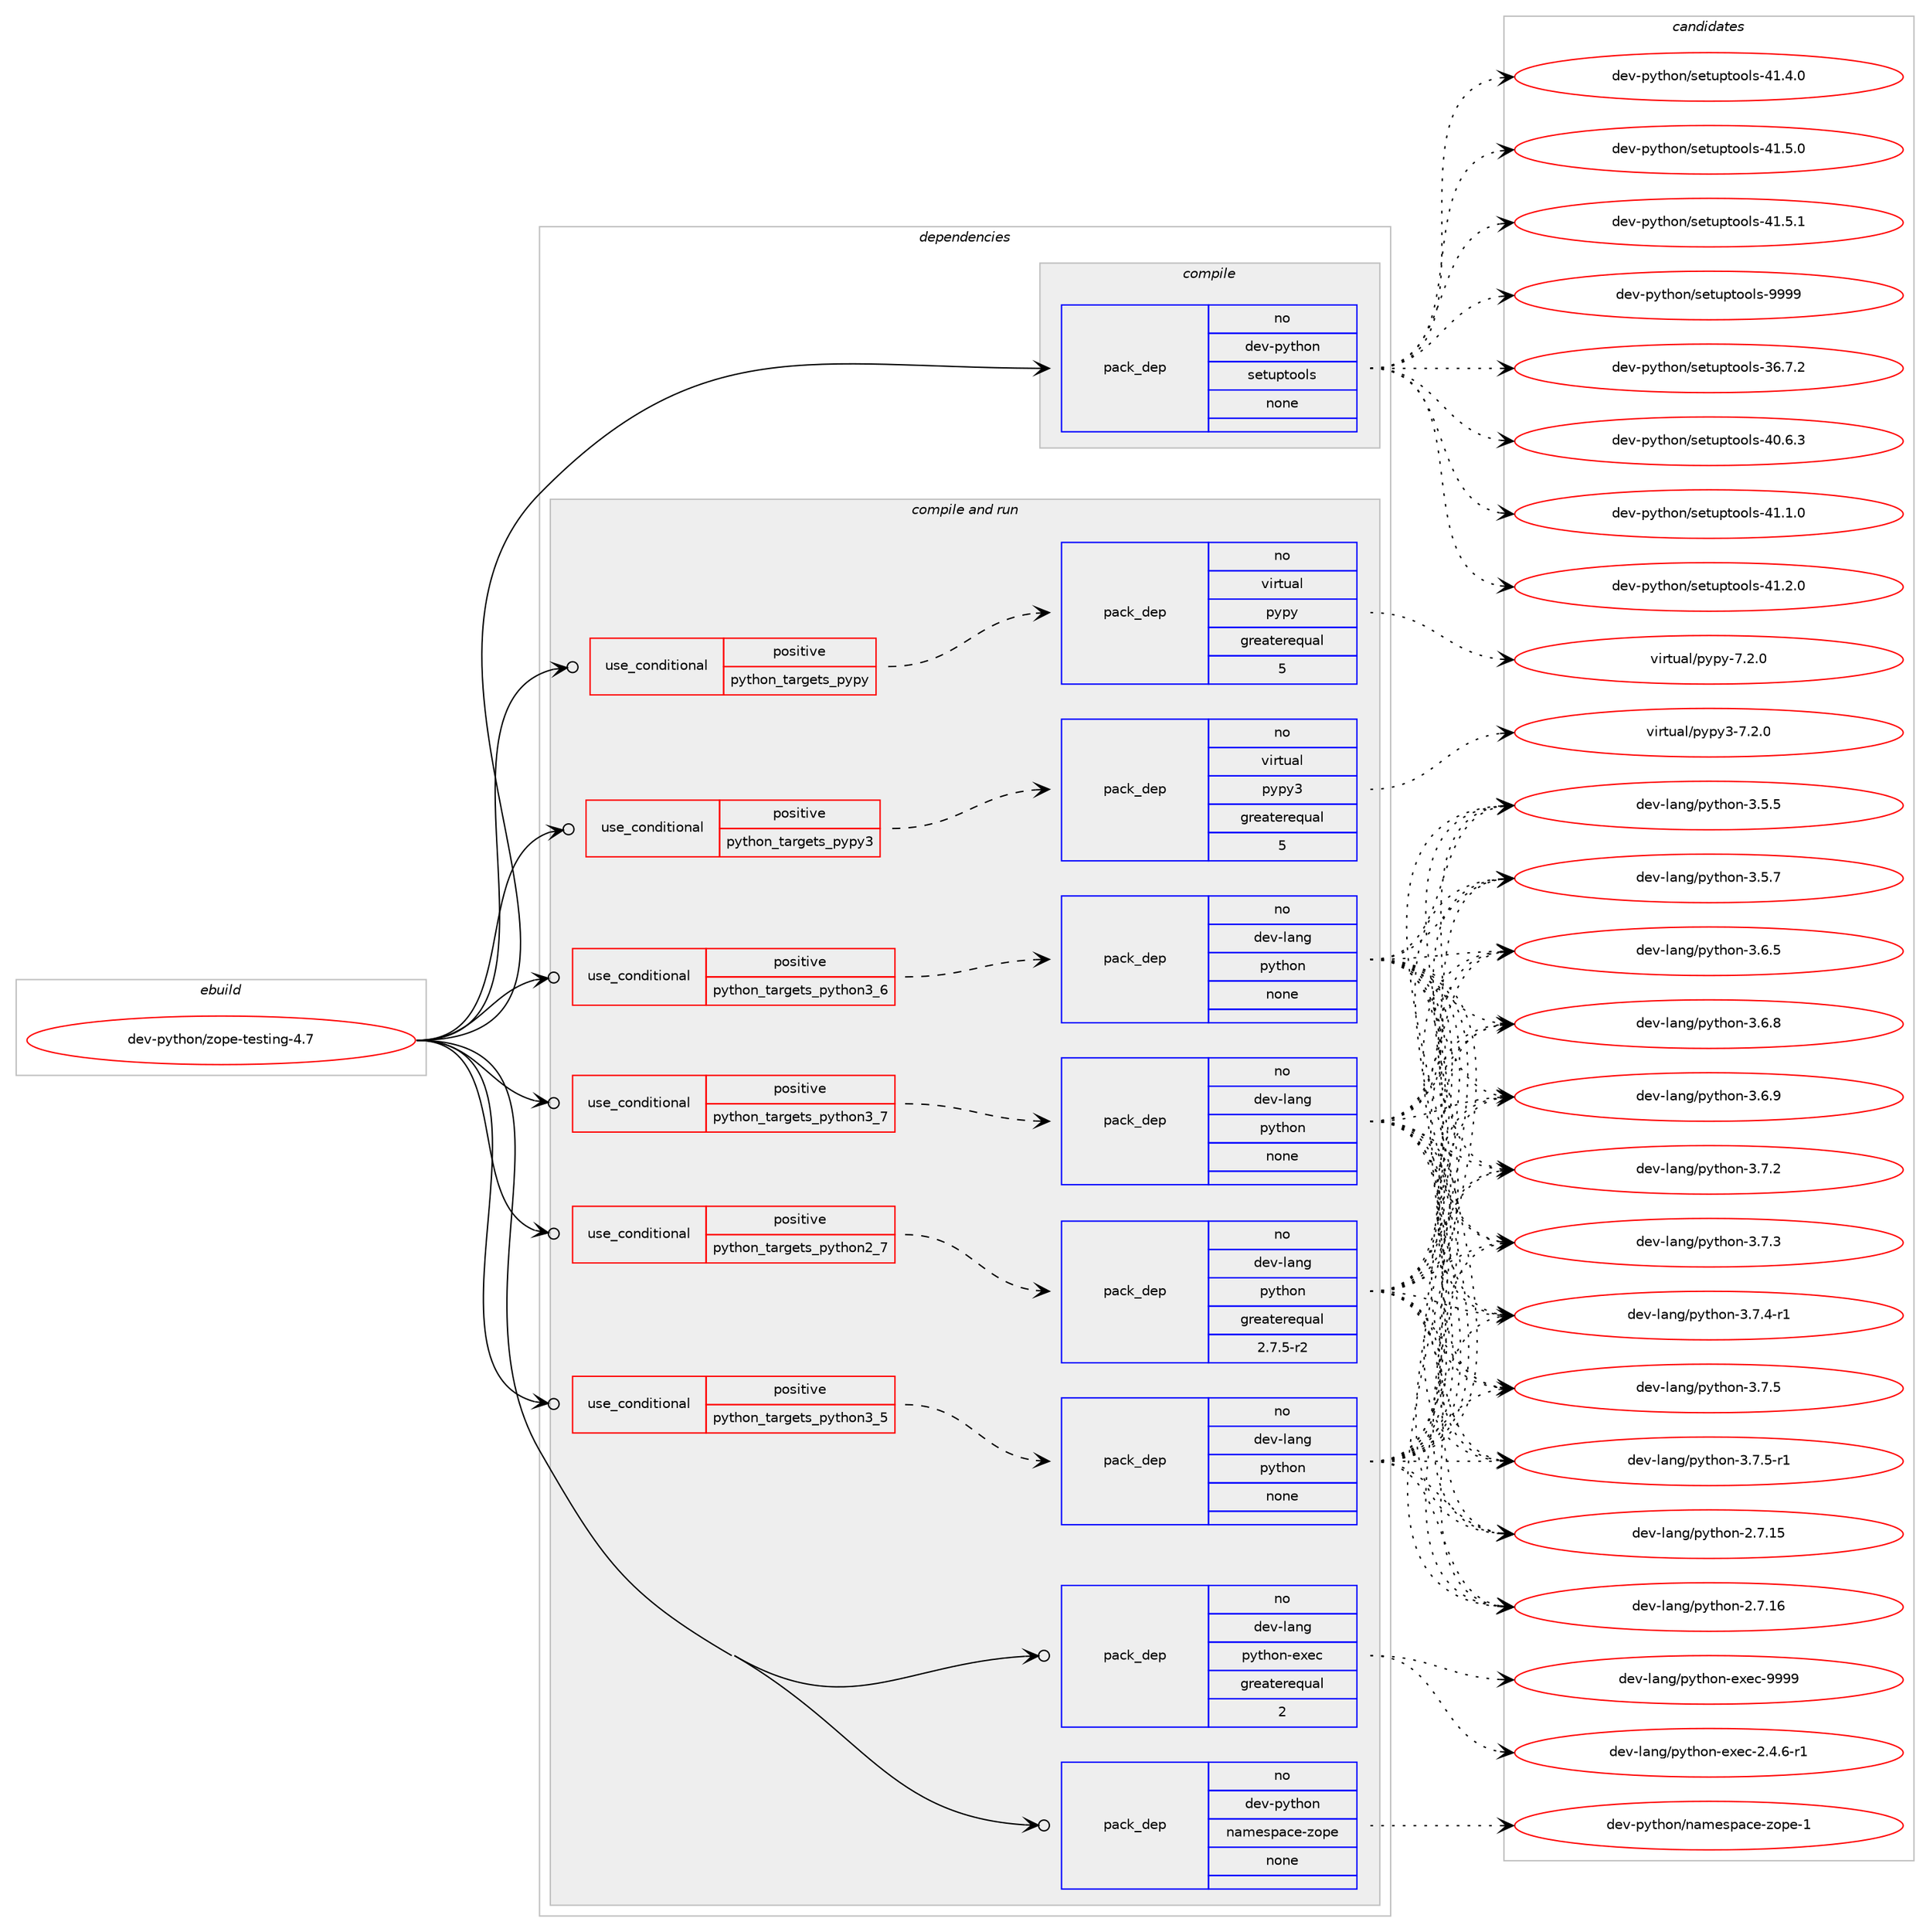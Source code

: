 digraph prolog {

# *************
# Graph options
# *************

newrank=true;
concentrate=true;
compound=true;
graph [rankdir=LR,fontname=Helvetica,fontsize=10,ranksep=1.5];#, ranksep=2.5, nodesep=0.2];
edge  [arrowhead=vee];
node  [fontname=Helvetica,fontsize=10];

# **********
# The ebuild
# **********

subgraph cluster_leftcol {
color=gray;
rank=same;
label=<<i>ebuild</i>>;
id [label="dev-python/zope-testing-4.7", color=red, width=4, href="../dev-python/zope-testing-4.7.svg"];
}

# ****************
# The dependencies
# ****************

subgraph cluster_midcol {
color=gray;
label=<<i>dependencies</i>>;
subgraph cluster_compile {
fillcolor="#eeeeee";
style=filled;
label=<<i>compile</i>>;
subgraph pack481555 {
dependency645417 [label=<<TABLE BORDER="0" CELLBORDER="1" CELLSPACING="0" CELLPADDING="4" WIDTH="220"><TR><TD ROWSPAN="6" CELLPADDING="30">pack_dep</TD></TR><TR><TD WIDTH="110">no</TD></TR><TR><TD>dev-python</TD></TR><TR><TD>setuptools</TD></TR><TR><TD>none</TD></TR><TR><TD></TD></TR></TABLE>>, shape=none, color=blue];
}
id:e -> dependency645417:w [weight=20,style="solid",arrowhead="vee"];
}
subgraph cluster_compileandrun {
fillcolor="#eeeeee";
style=filled;
label=<<i>compile and run</i>>;
subgraph cond151973 {
dependency645418 [label=<<TABLE BORDER="0" CELLBORDER="1" CELLSPACING="0" CELLPADDING="4"><TR><TD ROWSPAN="3" CELLPADDING="10">use_conditional</TD></TR><TR><TD>positive</TD></TR><TR><TD>python_targets_pypy</TD></TR></TABLE>>, shape=none, color=red];
subgraph pack481556 {
dependency645419 [label=<<TABLE BORDER="0" CELLBORDER="1" CELLSPACING="0" CELLPADDING="4" WIDTH="220"><TR><TD ROWSPAN="6" CELLPADDING="30">pack_dep</TD></TR><TR><TD WIDTH="110">no</TD></TR><TR><TD>virtual</TD></TR><TR><TD>pypy</TD></TR><TR><TD>greaterequal</TD></TR><TR><TD>5</TD></TR></TABLE>>, shape=none, color=blue];
}
dependency645418:e -> dependency645419:w [weight=20,style="dashed",arrowhead="vee"];
}
id:e -> dependency645418:w [weight=20,style="solid",arrowhead="odotvee"];
subgraph cond151974 {
dependency645420 [label=<<TABLE BORDER="0" CELLBORDER="1" CELLSPACING="0" CELLPADDING="4"><TR><TD ROWSPAN="3" CELLPADDING="10">use_conditional</TD></TR><TR><TD>positive</TD></TR><TR><TD>python_targets_pypy3</TD></TR></TABLE>>, shape=none, color=red];
subgraph pack481557 {
dependency645421 [label=<<TABLE BORDER="0" CELLBORDER="1" CELLSPACING="0" CELLPADDING="4" WIDTH="220"><TR><TD ROWSPAN="6" CELLPADDING="30">pack_dep</TD></TR><TR><TD WIDTH="110">no</TD></TR><TR><TD>virtual</TD></TR><TR><TD>pypy3</TD></TR><TR><TD>greaterequal</TD></TR><TR><TD>5</TD></TR></TABLE>>, shape=none, color=blue];
}
dependency645420:e -> dependency645421:w [weight=20,style="dashed",arrowhead="vee"];
}
id:e -> dependency645420:w [weight=20,style="solid",arrowhead="odotvee"];
subgraph cond151975 {
dependency645422 [label=<<TABLE BORDER="0" CELLBORDER="1" CELLSPACING="0" CELLPADDING="4"><TR><TD ROWSPAN="3" CELLPADDING="10">use_conditional</TD></TR><TR><TD>positive</TD></TR><TR><TD>python_targets_python2_7</TD></TR></TABLE>>, shape=none, color=red];
subgraph pack481558 {
dependency645423 [label=<<TABLE BORDER="0" CELLBORDER="1" CELLSPACING="0" CELLPADDING="4" WIDTH="220"><TR><TD ROWSPAN="6" CELLPADDING="30">pack_dep</TD></TR><TR><TD WIDTH="110">no</TD></TR><TR><TD>dev-lang</TD></TR><TR><TD>python</TD></TR><TR><TD>greaterequal</TD></TR><TR><TD>2.7.5-r2</TD></TR></TABLE>>, shape=none, color=blue];
}
dependency645422:e -> dependency645423:w [weight=20,style="dashed",arrowhead="vee"];
}
id:e -> dependency645422:w [weight=20,style="solid",arrowhead="odotvee"];
subgraph cond151976 {
dependency645424 [label=<<TABLE BORDER="0" CELLBORDER="1" CELLSPACING="0" CELLPADDING="4"><TR><TD ROWSPAN="3" CELLPADDING="10">use_conditional</TD></TR><TR><TD>positive</TD></TR><TR><TD>python_targets_python3_5</TD></TR></TABLE>>, shape=none, color=red];
subgraph pack481559 {
dependency645425 [label=<<TABLE BORDER="0" CELLBORDER="1" CELLSPACING="0" CELLPADDING="4" WIDTH="220"><TR><TD ROWSPAN="6" CELLPADDING="30">pack_dep</TD></TR><TR><TD WIDTH="110">no</TD></TR><TR><TD>dev-lang</TD></TR><TR><TD>python</TD></TR><TR><TD>none</TD></TR><TR><TD></TD></TR></TABLE>>, shape=none, color=blue];
}
dependency645424:e -> dependency645425:w [weight=20,style="dashed",arrowhead="vee"];
}
id:e -> dependency645424:w [weight=20,style="solid",arrowhead="odotvee"];
subgraph cond151977 {
dependency645426 [label=<<TABLE BORDER="0" CELLBORDER="1" CELLSPACING="0" CELLPADDING="4"><TR><TD ROWSPAN="3" CELLPADDING="10">use_conditional</TD></TR><TR><TD>positive</TD></TR><TR><TD>python_targets_python3_6</TD></TR></TABLE>>, shape=none, color=red];
subgraph pack481560 {
dependency645427 [label=<<TABLE BORDER="0" CELLBORDER="1" CELLSPACING="0" CELLPADDING="4" WIDTH="220"><TR><TD ROWSPAN="6" CELLPADDING="30">pack_dep</TD></TR><TR><TD WIDTH="110">no</TD></TR><TR><TD>dev-lang</TD></TR><TR><TD>python</TD></TR><TR><TD>none</TD></TR><TR><TD></TD></TR></TABLE>>, shape=none, color=blue];
}
dependency645426:e -> dependency645427:w [weight=20,style="dashed",arrowhead="vee"];
}
id:e -> dependency645426:w [weight=20,style="solid",arrowhead="odotvee"];
subgraph cond151978 {
dependency645428 [label=<<TABLE BORDER="0" CELLBORDER="1" CELLSPACING="0" CELLPADDING="4"><TR><TD ROWSPAN="3" CELLPADDING="10">use_conditional</TD></TR><TR><TD>positive</TD></TR><TR><TD>python_targets_python3_7</TD></TR></TABLE>>, shape=none, color=red];
subgraph pack481561 {
dependency645429 [label=<<TABLE BORDER="0" CELLBORDER="1" CELLSPACING="0" CELLPADDING="4" WIDTH="220"><TR><TD ROWSPAN="6" CELLPADDING="30">pack_dep</TD></TR><TR><TD WIDTH="110">no</TD></TR><TR><TD>dev-lang</TD></TR><TR><TD>python</TD></TR><TR><TD>none</TD></TR><TR><TD></TD></TR></TABLE>>, shape=none, color=blue];
}
dependency645428:e -> dependency645429:w [weight=20,style="dashed",arrowhead="vee"];
}
id:e -> dependency645428:w [weight=20,style="solid",arrowhead="odotvee"];
subgraph pack481562 {
dependency645430 [label=<<TABLE BORDER="0" CELLBORDER="1" CELLSPACING="0" CELLPADDING="4" WIDTH="220"><TR><TD ROWSPAN="6" CELLPADDING="30">pack_dep</TD></TR><TR><TD WIDTH="110">no</TD></TR><TR><TD>dev-lang</TD></TR><TR><TD>python-exec</TD></TR><TR><TD>greaterequal</TD></TR><TR><TD>2</TD></TR></TABLE>>, shape=none, color=blue];
}
id:e -> dependency645430:w [weight=20,style="solid",arrowhead="odotvee"];
subgraph pack481563 {
dependency645431 [label=<<TABLE BORDER="0" CELLBORDER="1" CELLSPACING="0" CELLPADDING="4" WIDTH="220"><TR><TD ROWSPAN="6" CELLPADDING="30">pack_dep</TD></TR><TR><TD WIDTH="110">no</TD></TR><TR><TD>dev-python</TD></TR><TR><TD>namespace-zope</TD></TR><TR><TD>none</TD></TR><TR><TD></TD></TR></TABLE>>, shape=none, color=blue];
}
id:e -> dependency645431:w [weight=20,style="solid",arrowhead="odotvee"];
}
subgraph cluster_run {
fillcolor="#eeeeee";
style=filled;
label=<<i>run</i>>;
}
}

# **************
# The candidates
# **************

subgraph cluster_choices {
rank=same;
color=gray;
label=<<i>candidates</i>>;

subgraph choice481555 {
color=black;
nodesep=1;
choice100101118451121211161041111104711510111611711211611111110811545515446554650 [label="dev-python/setuptools-36.7.2", color=red, width=4,href="../dev-python/setuptools-36.7.2.svg"];
choice100101118451121211161041111104711510111611711211611111110811545524846544651 [label="dev-python/setuptools-40.6.3", color=red, width=4,href="../dev-python/setuptools-40.6.3.svg"];
choice100101118451121211161041111104711510111611711211611111110811545524946494648 [label="dev-python/setuptools-41.1.0", color=red, width=4,href="../dev-python/setuptools-41.1.0.svg"];
choice100101118451121211161041111104711510111611711211611111110811545524946504648 [label="dev-python/setuptools-41.2.0", color=red, width=4,href="../dev-python/setuptools-41.2.0.svg"];
choice100101118451121211161041111104711510111611711211611111110811545524946524648 [label="dev-python/setuptools-41.4.0", color=red, width=4,href="../dev-python/setuptools-41.4.0.svg"];
choice100101118451121211161041111104711510111611711211611111110811545524946534648 [label="dev-python/setuptools-41.5.0", color=red, width=4,href="../dev-python/setuptools-41.5.0.svg"];
choice100101118451121211161041111104711510111611711211611111110811545524946534649 [label="dev-python/setuptools-41.5.1", color=red, width=4,href="../dev-python/setuptools-41.5.1.svg"];
choice10010111845112121116104111110471151011161171121161111111081154557575757 [label="dev-python/setuptools-9999", color=red, width=4,href="../dev-python/setuptools-9999.svg"];
dependency645417:e -> choice100101118451121211161041111104711510111611711211611111110811545515446554650:w [style=dotted,weight="100"];
dependency645417:e -> choice100101118451121211161041111104711510111611711211611111110811545524846544651:w [style=dotted,weight="100"];
dependency645417:e -> choice100101118451121211161041111104711510111611711211611111110811545524946494648:w [style=dotted,weight="100"];
dependency645417:e -> choice100101118451121211161041111104711510111611711211611111110811545524946504648:w [style=dotted,weight="100"];
dependency645417:e -> choice100101118451121211161041111104711510111611711211611111110811545524946524648:w [style=dotted,weight="100"];
dependency645417:e -> choice100101118451121211161041111104711510111611711211611111110811545524946534648:w [style=dotted,weight="100"];
dependency645417:e -> choice100101118451121211161041111104711510111611711211611111110811545524946534649:w [style=dotted,weight="100"];
dependency645417:e -> choice10010111845112121116104111110471151011161171121161111111081154557575757:w [style=dotted,weight="100"];
}
subgraph choice481556 {
color=black;
nodesep=1;
choice1181051141161179710847112121112121455546504648 [label="virtual/pypy-7.2.0", color=red, width=4,href="../virtual/pypy-7.2.0.svg"];
dependency645419:e -> choice1181051141161179710847112121112121455546504648:w [style=dotted,weight="100"];
}
subgraph choice481557 {
color=black;
nodesep=1;
choice118105114116117971084711212111212151455546504648 [label="virtual/pypy3-7.2.0", color=red, width=4,href="../virtual/pypy3-7.2.0.svg"];
dependency645421:e -> choice118105114116117971084711212111212151455546504648:w [style=dotted,weight="100"];
}
subgraph choice481558 {
color=black;
nodesep=1;
choice10010111845108971101034711212111610411111045504655464953 [label="dev-lang/python-2.7.15", color=red, width=4,href="../dev-lang/python-2.7.15.svg"];
choice10010111845108971101034711212111610411111045504655464954 [label="dev-lang/python-2.7.16", color=red, width=4,href="../dev-lang/python-2.7.16.svg"];
choice100101118451089711010347112121116104111110455146534653 [label="dev-lang/python-3.5.5", color=red, width=4,href="../dev-lang/python-3.5.5.svg"];
choice100101118451089711010347112121116104111110455146534655 [label="dev-lang/python-3.5.7", color=red, width=4,href="../dev-lang/python-3.5.7.svg"];
choice100101118451089711010347112121116104111110455146544653 [label="dev-lang/python-3.6.5", color=red, width=4,href="../dev-lang/python-3.6.5.svg"];
choice100101118451089711010347112121116104111110455146544656 [label="dev-lang/python-3.6.8", color=red, width=4,href="../dev-lang/python-3.6.8.svg"];
choice100101118451089711010347112121116104111110455146544657 [label="dev-lang/python-3.6.9", color=red, width=4,href="../dev-lang/python-3.6.9.svg"];
choice100101118451089711010347112121116104111110455146554650 [label="dev-lang/python-3.7.2", color=red, width=4,href="../dev-lang/python-3.7.2.svg"];
choice100101118451089711010347112121116104111110455146554651 [label="dev-lang/python-3.7.3", color=red, width=4,href="../dev-lang/python-3.7.3.svg"];
choice1001011184510897110103471121211161041111104551465546524511449 [label="dev-lang/python-3.7.4-r1", color=red, width=4,href="../dev-lang/python-3.7.4-r1.svg"];
choice100101118451089711010347112121116104111110455146554653 [label="dev-lang/python-3.7.5", color=red, width=4,href="../dev-lang/python-3.7.5.svg"];
choice1001011184510897110103471121211161041111104551465546534511449 [label="dev-lang/python-3.7.5-r1", color=red, width=4,href="../dev-lang/python-3.7.5-r1.svg"];
dependency645423:e -> choice10010111845108971101034711212111610411111045504655464953:w [style=dotted,weight="100"];
dependency645423:e -> choice10010111845108971101034711212111610411111045504655464954:w [style=dotted,weight="100"];
dependency645423:e -> choice100101118451089711010347112121116104111110455146534653:w [style=dotted,weight="100"];
dependency645423:e -> choice100101118451089711010347112121116104111110455146534655:w [style=dotted,weight="100"];
dependency645423:e -> choice100101118451089711010347112121116104111110455146544653:w [style=dotted,weight="100"];
dependency645423:e -> choice100101118451089711010347112121116104111110455146544656:w [style=dotted,weight="100"];
dependency645423:e -> choice100101118451089711010347112121116104111110455146544657:w [style=dotted,weight="100"];
dependency645423:e -> choice100101118451089711010347112121116104111110455146554650:w [style=dotted,weight="100"];
dependency645423:e -> choice100101118451089711010347112121116104111110455146554651:w [style=dotted,weight="100"];
dependency645423:e -> choice1001011184510897110103471121211161041111104551465546524511449:w [style=dotted,weight="100"];
dependency645423:e -> choice100101118451089711010347112121116104111110455146554653:w [style=dotted,weight="100"];
dependency645423:e -> choice1001011184510897110103471121211161041111104551465546534511449:w [style=dotted,weight="100"];
}
subgraph choice481559 {
color=black;
nodesep=1;
choice10010111845108971101034711212111610411111045504655464953 [label="dev-lang/python-2.7.15", color=red, width=4,href="../dev-lang/python-2.7.15.svg"];
choice10010111845108971101034711212111610411111045504655464954 [label="dev-lang/python-2.7.16", color=red, width=4,href="../dev-lang/python-2.7.16.svg"];
choice100101118451089711010347112121116104111110455146534653 [label="dev-lang/python-3.5.5", color=red, width=4,href="../dev-lang/python-3.5.5.svg"];
choice100101118451089711010347112121116104111110455146534655 [label="dev-lang/python-3.5.7", color=red, width=4,href="../dev-lang/python-3.5.7.svg"];
choice100101118451089711010347112121116104111110455146544653 [label="dev-lang/python-3.6.5", color=red, width=4,href="../dev-lang/python-3.6.5.svg"];
choice100101118451089711010347112121116104111110455146544656 [label="dev-lang/python-3.6.8", color=red, width=4,href="../dev-lang/python-3.6.8.svg"];
choice100101118451089711010347112121116104111110455146544657 [label="dev-lang/python-3.6.9", color=red, width=4,href="../dev-lang/python-3.6.9.svg"];
choice100101118451089711010347112121116104111110455146554650 [label="dev-lang/python-3.7.2", color=red, width=4,href="../dev-lang/python-3.7.2.svg"];
choice100101118451089711010347112121116104111110455146554651 [label="dev-lang/python-3.7.3", color=red, width=4,href="../dev-lang/python-3.7.3.svg"];
choice1001011184510897110103471121211161041111104551465546524511449 [label="dev-lang/python-3.7.4-r1", color=red, width=4,href="../dev-lang/python-3.7.4-r1.svg"];
choice100101118451089711010347112121116104111110455146554653 [label="dev-lang/python-3.7.5", color=red, width=4,href="../dev-lang/python-3.7.5.svg"];
choice1001011184510897110103471121211161041111104551465546534511449 [label="dev-lang/python-3.7.5-r1", color=red, width=4,href="../dev-lang/python-3.7.5-r1.svg"];
dependency645425:e -> choice10010111845108971101034711212111610411111045504655464953:w [style=dotted,weight="100"];
dependency645425:e -> choice10010111845108971101034711212111610411111045504655464954:w [style=dotted,weight="100"];
dependency645425:e -> choice100101118451089711010347112121116104111110455146534653:w [style=dotted,weight="100"];
dependency645425:e -> choice100101118451089711010347112121116104111110455146534655:w [style=dotted,weight="100"];
dependency645425:e -> choice100101118451089711010347112121116104111110455146544653:w [style=dotted,weight="100"];
dependency645425:e -> choice100101118451089711010347112121116104111110455146544656:w [style=dotted,weight="100"];
dependency645425:e -> choice100101118451089711010347112121116104111110455146544657:w [style=dotted,weight="100"];
dependency645425:e -> choice100101118451089711010347112121116104111110455146554650:w [style=dotted,weight="100"];
dependency645425:e -> choice100101118451089711010347112121116104111110455146554651:w [style=dotted,weight="100"];
dependency645425:e -> choice1001011184510897110103471121211161041111104551465546524511449:w [style=dotted,weight="100"];
dependency645425:e -> choice100101118451089711010347112121116104111110455146554653:w [style=dotted,weight="100"];
dependency645425:e -> choice1001011184510897110103471121211161041111104551465546534511449:w [style=dotted,weight="100"];
}
subgraph choice481560 {
color=black;
nodesep=1;
choice10010111845108971101034711212111610411111045504655464953 [label="dev-lang/python-2.7.15", color=red, width=4,href="../dev-lang/python-2.7.15.svg"];
choice10010111845108971101034711212111610411111045504655464954 [label="dev-lang/python-2.7.16", color=red, width=4,href="../dev-lang/python-2.7.16.svg"];
choice100101118451089711010347112121116104111110455146534653 [label="dev-lang/python-3.5.5", color=red, width=4,href="../dev-lang/python-3.5.5.svg"];
choice100101118451089711010347112121116104111110455146534655 [label="dev-lang/python-3.5.7", color=red, width=4,href="../dev-lang/python-3.5.7.svg"];
choice100101118451089711010347112121116104111110455146544653 [label="dev-lang/python-3.6.5", color=red, width=4,href="../dev-lang/python-3.6.5.svg"];
choice100101118451089711010347112121116104111110455146544656 [label="dev-lang/python-3.6.8", color=red, width=4,href="../dev-lang/python-3.6.8.svg"];
choice100101118451089711010347112121116104111110455146544657 [label="dev-lang/python-3.6.9", color=red, width=4,href="../dev-lang/python-3.6.9.svg"];
choice100101118451089711010347112121116104111110455146554650 [label="dev-lang/python-3.7.2", color=red, width=4,href="../dev-lang/python-3.7.2.svg"];
choice100101118451089711010347112121116104111110455146554651 [label="dev-lang/python-3.7.3", color=red, width=4,href="../dev-lang/python-3.7.3.svg"];
choice1001011184510897110103471121211161041111104551465546524511449 [label="dev-lang/python-3.7.4-r1", color=red, width=4,href="../dev-lang/python-3.7.4-r1.svg"];
choice100101118451089711010347112121116104111110455146554653 [label="dev-lang/python-3.7.5", color=red, width=4,href="../dev-lang/python-3.7.5.svg"];
choice1001011184510897110103471121211161041111104551465546534511449 [label="dev-lang/python-3.7.5-r1", color=red, width=4,href="../dev-lang/python-3.7.5-r1.svg"];
dependency645427:e -> choice10010111845108971101034711212111610411111045504655464953:w [style=dotted,weight="100"];
dependency645427:e -> choice10010111845108971101034711212111610411111045504655464954:w [style=dotted,weight="100"];
dependency645427:e -> choice100101118451089711010347112121116104111110455146534653:w [style=dotted,weight="100"];
dependency645427:e -> choice100101118451089711010347112121116104111110455146534655:w [style=dotted,weight="100"];
dependency645427:e -> choice100101118451089711010347112121116104111110455146544653:w [style=dotted,weight="100"];
dependency645427:e -> choice100101118451089711010347112121116104111110455146544656:w [style=dotted,weight="100"];
dependency645427:e -> choice100101118451089711010347112121116104111110455146544657:w [style=dotted,weight="100"];
dependency645427:e -> choice100101118451089711010347112121116104111110455146554650:w [style=dotted,weight="100"];
dependency645427:e -> choice100101118451089711010347112121116104111110455146554651:w [style=dotted,weight="100"];
dependency645427:e -> choice1001011184510897110103471121211161041111104551465546524511449:w [style=dotted,weight="100"];
dependency645427:e -> choice100101118451089711010347112121116104111110455146554653:w [style=dotted,weight="100"];
dependency645427:e -> choice1001011184510897110103471121211161041111104551465546534511449:w [style=dotted,weight="100"];
}
subgraph choice481561 {
color=black;
nodesep=1;
choice10010111845108971101034711212111610411111045504655464953 [label="dev-lang/python-2.7.15", color=red, width=4,href="../dev-lang/python-2.7.15.svg"];
choice10010111845108971101034711212111610411111045504655464954 [label="dev-lang/python-2.7.16", color=red, width=4,href="../dev-lang/python-2.7.16.svg"];
choice100101118451089711010347112121116104111110455146534653 [label="dev-lang/python-3.5.5", color=red, width=4,href="../dev-lang/python-3.5.5.svg"];
choice100101118451089711010347112121116104111110455146534655 [label="dev-lang/python-3.5.7", color=red, width=4,href="../dev-lang/python-3.5.7.svg"];
choice100101118451089711010347112121116104111110455146544653 [label="dev-lang/python-3.6.5", color=red, width=4,href="../dev-lang/python-3.6.5.svg"];
choice100101118451089711010347112121116104111110455146544656 [label="dev-lang/python-3.6.8", color=red, width=4,href="../dev-lang/python-3.6.8.svg"];
choice100101118451089711010347112121116104111110455146544657 [label="dev-lang/python-3.6.9", color=red, width=4,href="../dev-lang/python-3.6.9.svg"];
choice100101118451089711010347112121116104111110455146554650 [label="dev-lang/python-3.7.2", color=red, width=4,href="../dev-lang/python-3.7.2.svg"];
choice100101118451089711010347112121116104111110455146554651 [label="dev-lang/python-3.7.3", color=red, width=4,href="../dev-lang/python-3.7.3.svg"];
choice1001011184510897110103471121211161041111104551465546524511449 [label="dev-lang/python-3.7.4-r1", color=red, width=4,href="../dev-lang/python-3.7.4-r1.svg"];
choice100101118451089711010347112121116104111110455146554653 [label="dev-lang/python-3.7.5", color=red, width=4,href="../dev-lang/python-3.7.5.svg"];
choice1001011184510897110103471121211161041111104551465546534511449 [label="dev-lang/python-3.7.5-r1", color=red, width=4,href="../dev-lang/python-3.7.5-r1.svg"];
dependency645429:e -> choice10010111845108971101034711212111610411111045504655464953:w [style=dotted,weight="100"];
dependency645429:e -> choice10010111845108971101034711212111610411111045504655464954:w [style=dotted,weight="100"];
dependency645429:e -> choice100101118451089711010347112121116104111110455146534653:w [style=dotted,weight="100"];
dependency645429:e -> choice100101118451089711010347112121116104111110455146534655:w [style=dotted,weight="100"];
dependency645429:e -> choice100101118451089711010347112121116104111110455146544653:w [style=dotted,weight="100"];
dependency645429:e -> choice100101118451089711010347112121116104111110455146544656:w [style=dotted,weight="100"];
dependency645429:e -> choice100101118451089711010347112121116104111110455146544657:w [style=dotted,weight="100"];
dependency645429:e -> choice100101118451089711010347112121116104111110455146554650:w [style=dotted,weight="100"];
dependency645429:e -> choice100101118451089711010347112121116104111110455146554651:w [style=dotted,weight="100"];
dependency645429:e -> choice1001011184510897110103471121211161041111104551465546524511449:w [style=dotted,weight="100"];
dependency645429:e -> choice100101118451089711010347112121116104111110455146554653:w [style=dotted,weight="100"];
dependency645429:e -> choice1001011184510897110103471121211161041111104551465546534511449:w [style=dotted,weight="100"];
}
subgraph choice481562 {
color=black;
nodesep=1;
choice10010111845108971101034711212111610411111045101120101994550465246544511449 [label="dev-lang/python-exec-2.4.6-r1", color=red, width=4,href="../dev-lang/python-exec-2.4.6-r1.svg"];
choice10010111845108971101034711212111610411111045101120101994557575757 [label="dev-lang/python-exec-9999", color=red, width=4,href="../dev-lang/python-exec-9999.svg"];
dependency645430:e -> choice10010111845108971101034711212111610411111045101120101994550465246544511449:w [style=dotted,weight="100"];
dependency645430:e -> choice10010111845108971101034711212111610411111045101120101994557575757:w [style=dotted,weight="100"];
}
subgraph choice481563 {
color=black;
nodesep=1;
choice1001011184511212111610411111047110971091011151129799101451221111121014549 [label="dev-python/namespace-zope-1", color=red, width=4,href="../dev-python/namespace-zope-1.svg"];
dependency645431:e -> choice1001011184511212111610411111047110971091011151129799101451221111121014549:w [style=dotted,weight="100"];
}
}

}
